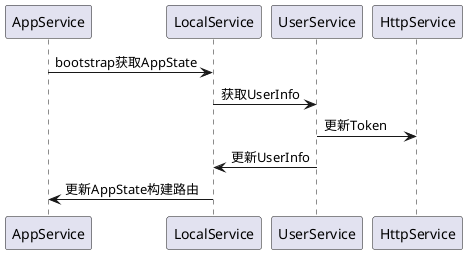 @startuml
AppService -> LocalService: bootstrap获取AppState
LocalService -> UserService: 获取UserInfo
UserService -> HttpService: 更新Token
UserService -> LocalService: 更新UserInfo
LocalService -> AppService: 更新AppState构建路由
@enduml


